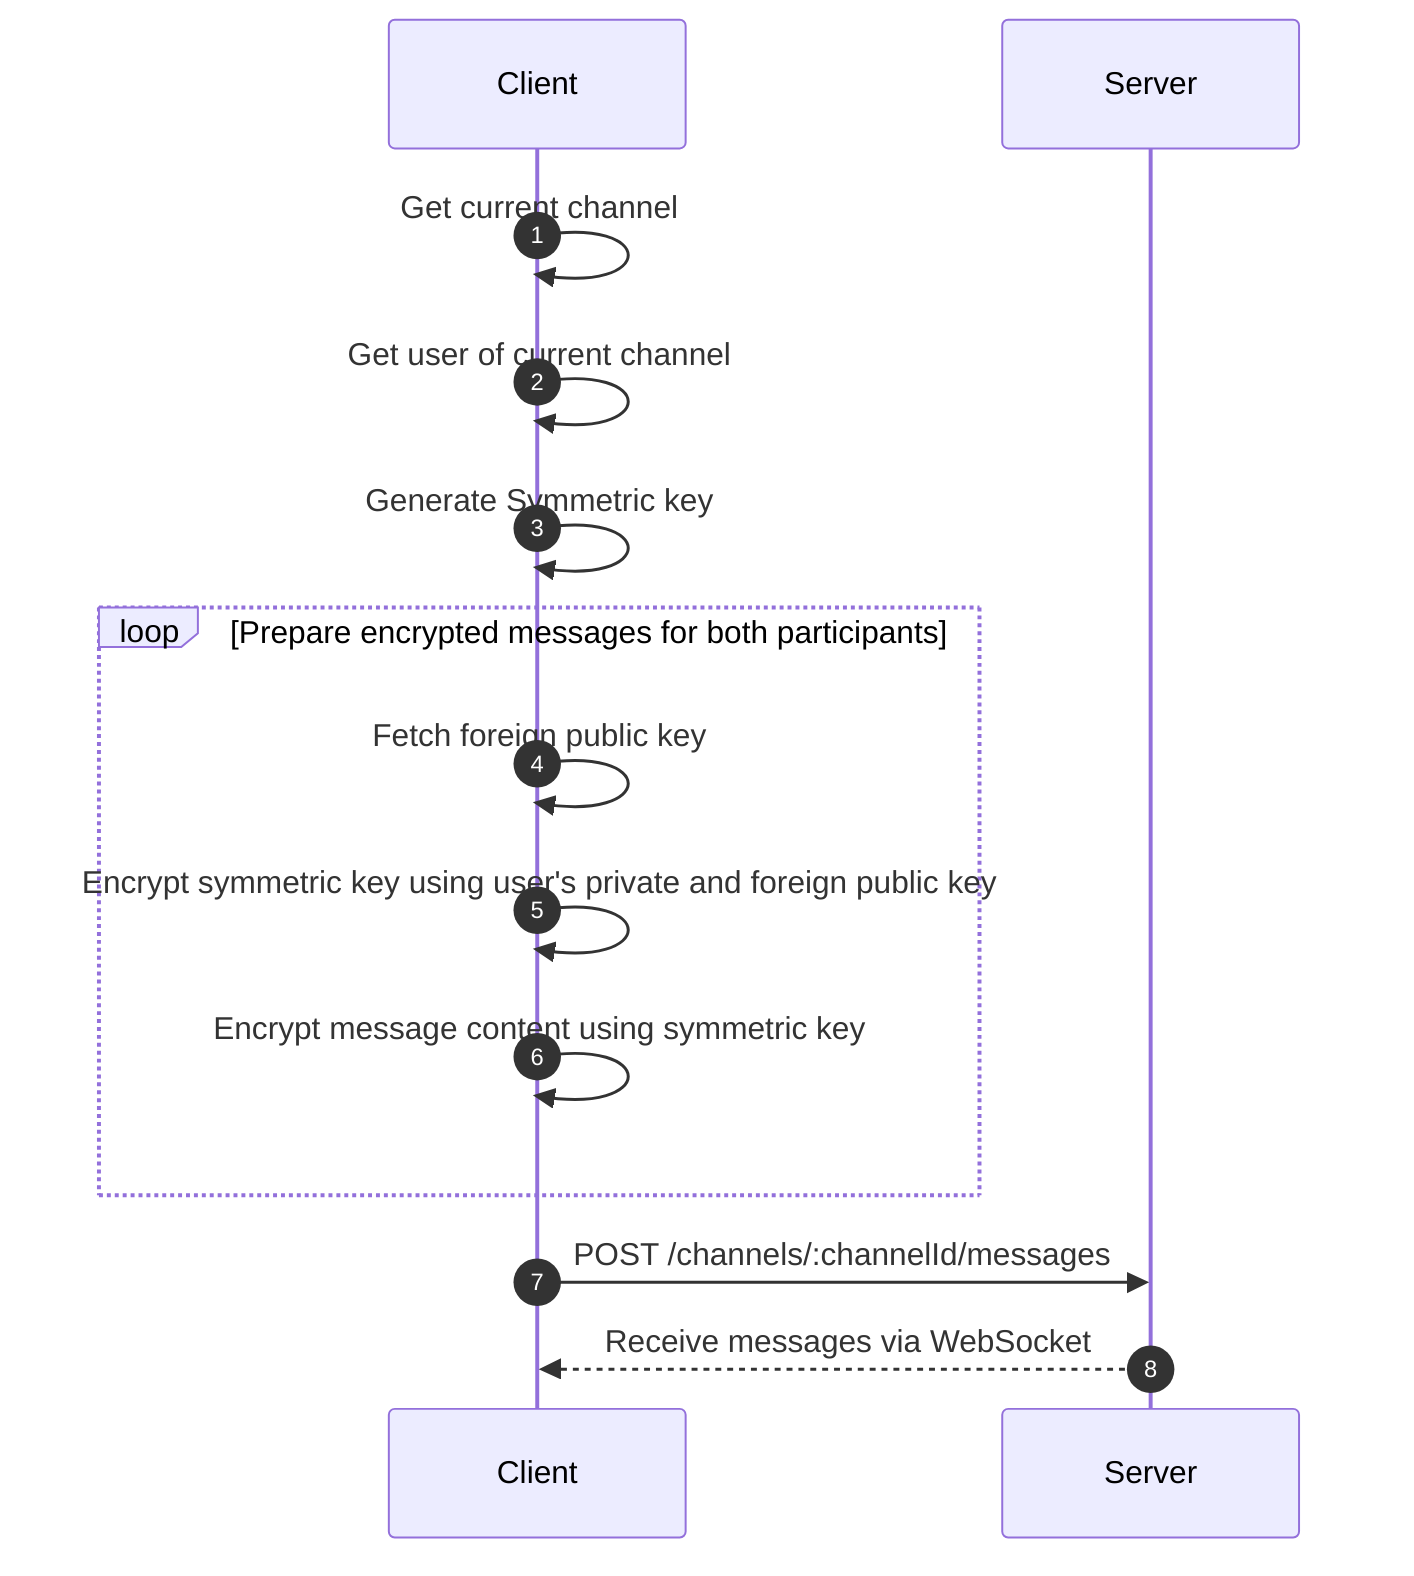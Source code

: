 sequenceDiagram
    autonumber
    participant Client
    participant Server

    Client->>Client: Get current channel
    Client->>Client: Get user of current channel
    Client->>Client: Generate Symmetric key
    loop Prepare encrypted messages for both participants
        Client->>Client: Fetch foreign public key
        Client->>Client: Encrypt symmetric key using user's private and foreign public key
        Client->>Client: Encrypt message content using symmetric key
    end
    Client->>Server: POST /channels/:channelId/messages
    Server-->>Client: Receive messages via WebSocket